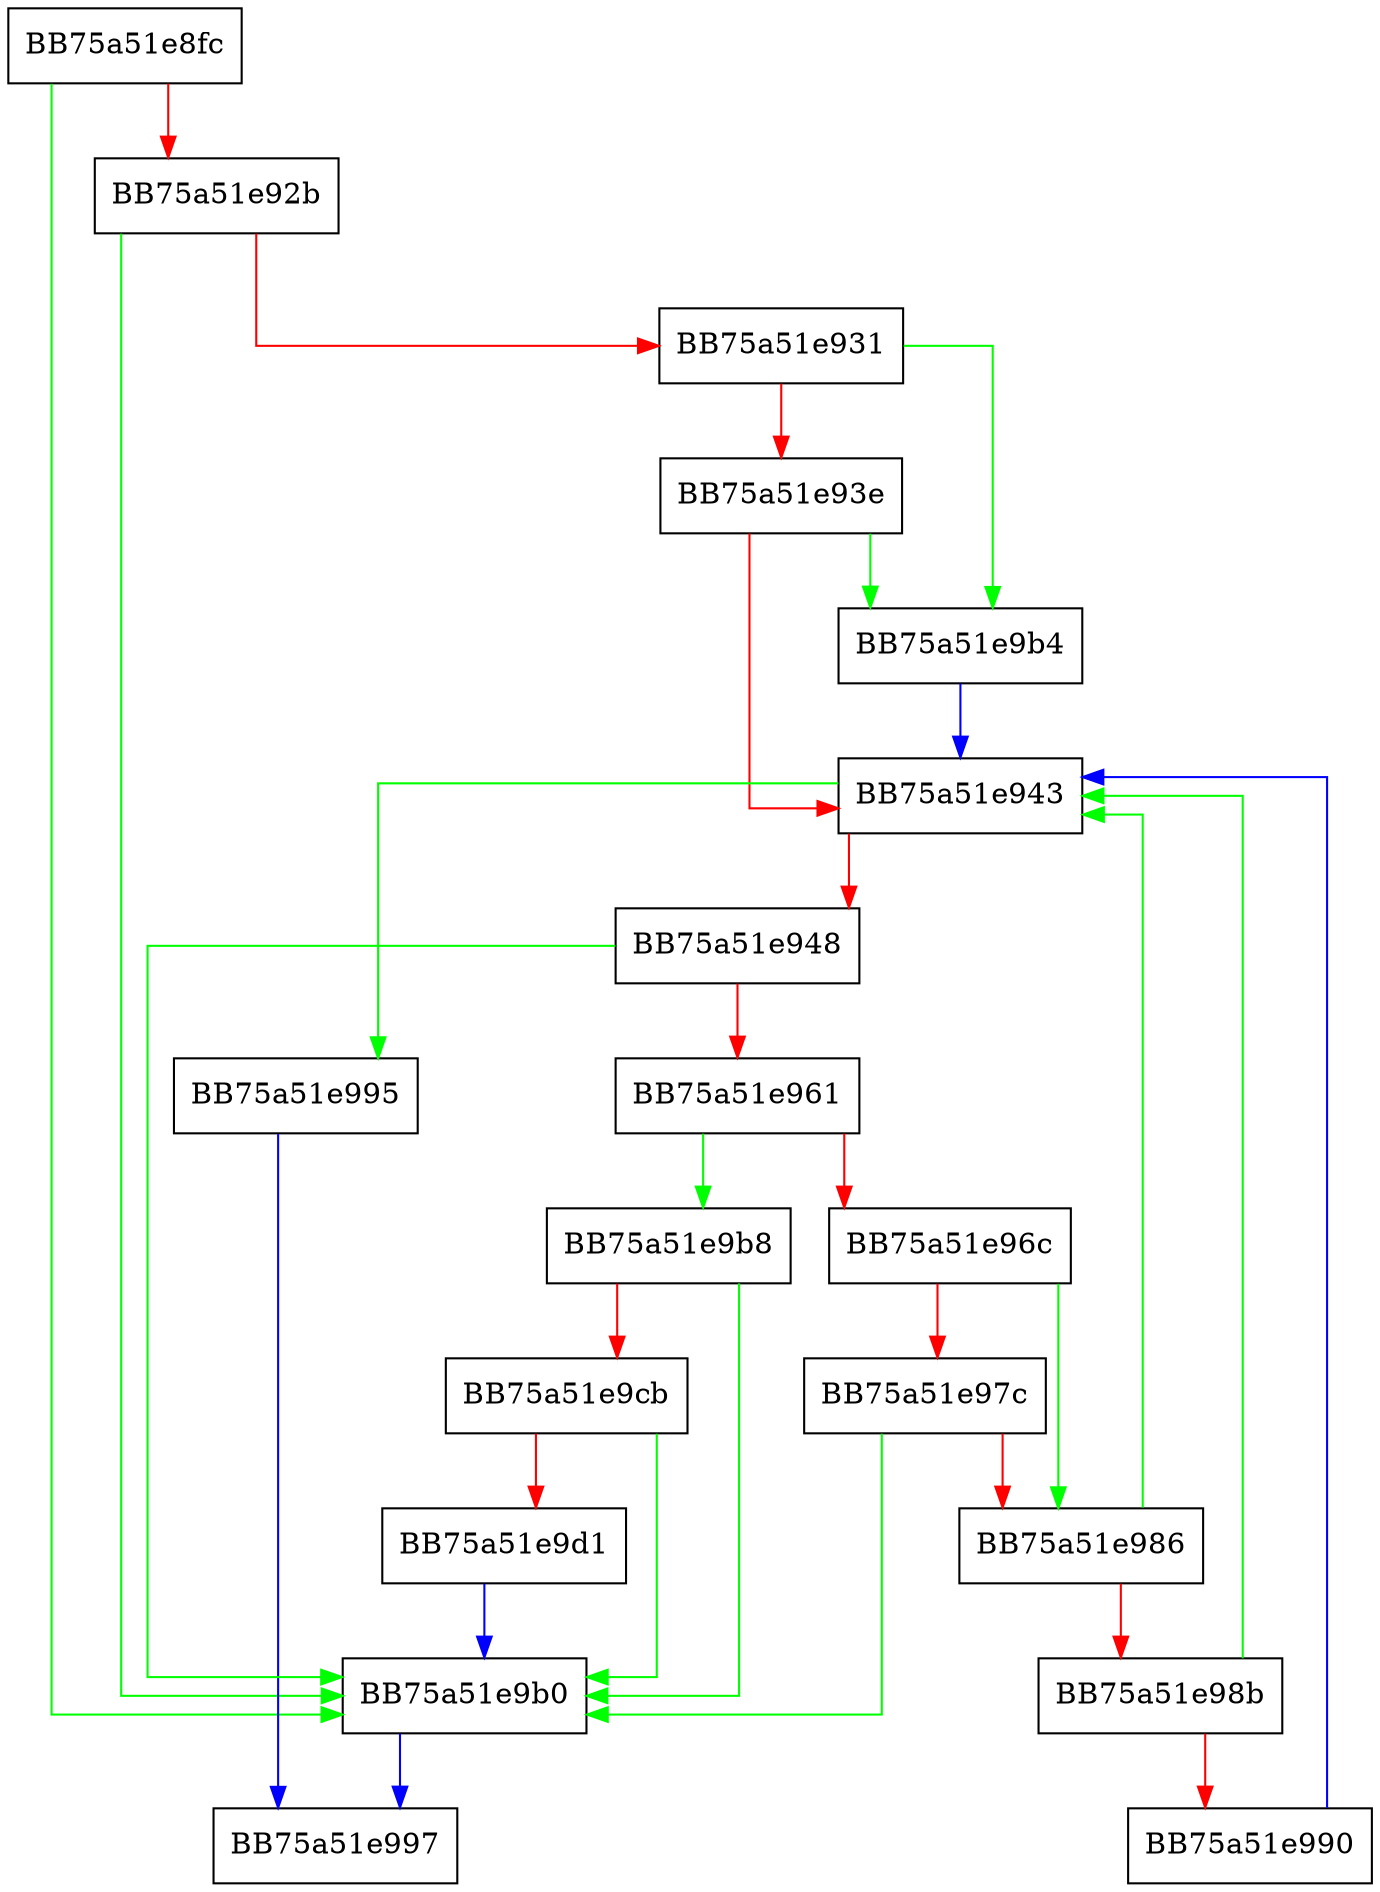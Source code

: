 digraph GetValue {
  node [shape="box"];
  graph [splines=ortho];
  BB75a51e8fc -> BB75a51e9b0 [color="green"];
  BB75a51e8fc -> BB75a51e92b [color="red"];
  BB75a51e92b -> BB75a51e9b0 [color="green"];
  BB75a51e92b -> BB75a51e931 [color="red"];
  BB75a51e931 -> BB75a51e9b4 [color="green"];
  BB75a51e931 -> BB75a51e93e [color="red"];
  BB75a51e93e -> BB75a51e9b4 [color="green"];
  BB75a51e93e -> BB75a51e943 [color="red"];
  BB75a51e943 -> BB75a51e995 [color="green"];
  BB75a51e943 -> BB75a51e948 [color="red"];
  BB75a51e948 -> BB75a51e9b0 [color="green"];
  BB75a51e948 -> BB75a51e961 [color="red"];
  BB75a51e961 -> BB75a51e9b8 [color="green"];
  BB75a51e961 -> BB75a51e96c [color="red"];
  BB75a51e96c -> BB75a51e986 [color="green"];
  BB75a51e96c -> BB75a51e97c [color="red"];
  BB75a51e97c -> BB75a51e9b0 [color="green"];
  BB75a51e97c -> BB75a51e986 [color="red"];
  BB75a51e986 -> BB75a51e943 [color="green"];
  BB75a51e986 -> BB75a51e98b [color="red"];
  BB75a51e98b -> BB75a51e943 [color="green"];
  BB75a51e98b -> BB75a51e990 [color="red"];
  BB75a51e990 -> BB75a51e943 [color="blue"];
  BB75a51e995 -> BB75a51e997 [color="blue"];
  BB75a51e9b0 -> BB75a51e997 [color="blue"];
  BB75a51e9b4 -> BB75a51e943 [color="blue"];
  BB75a51e9b8 -> BB75a51e9b0 [color="green"];
  BB75a51e9b8 -> BB75a51e9cb [color="red"];
  BB75a51e9cb -> BB75a51e9b0 [color="green"];
  BB75a51e9cb -> BB75a51e9d1 [color="red"];
  BB75a51e9d1 -> BB75a51e9b0 [color="blue"];
}